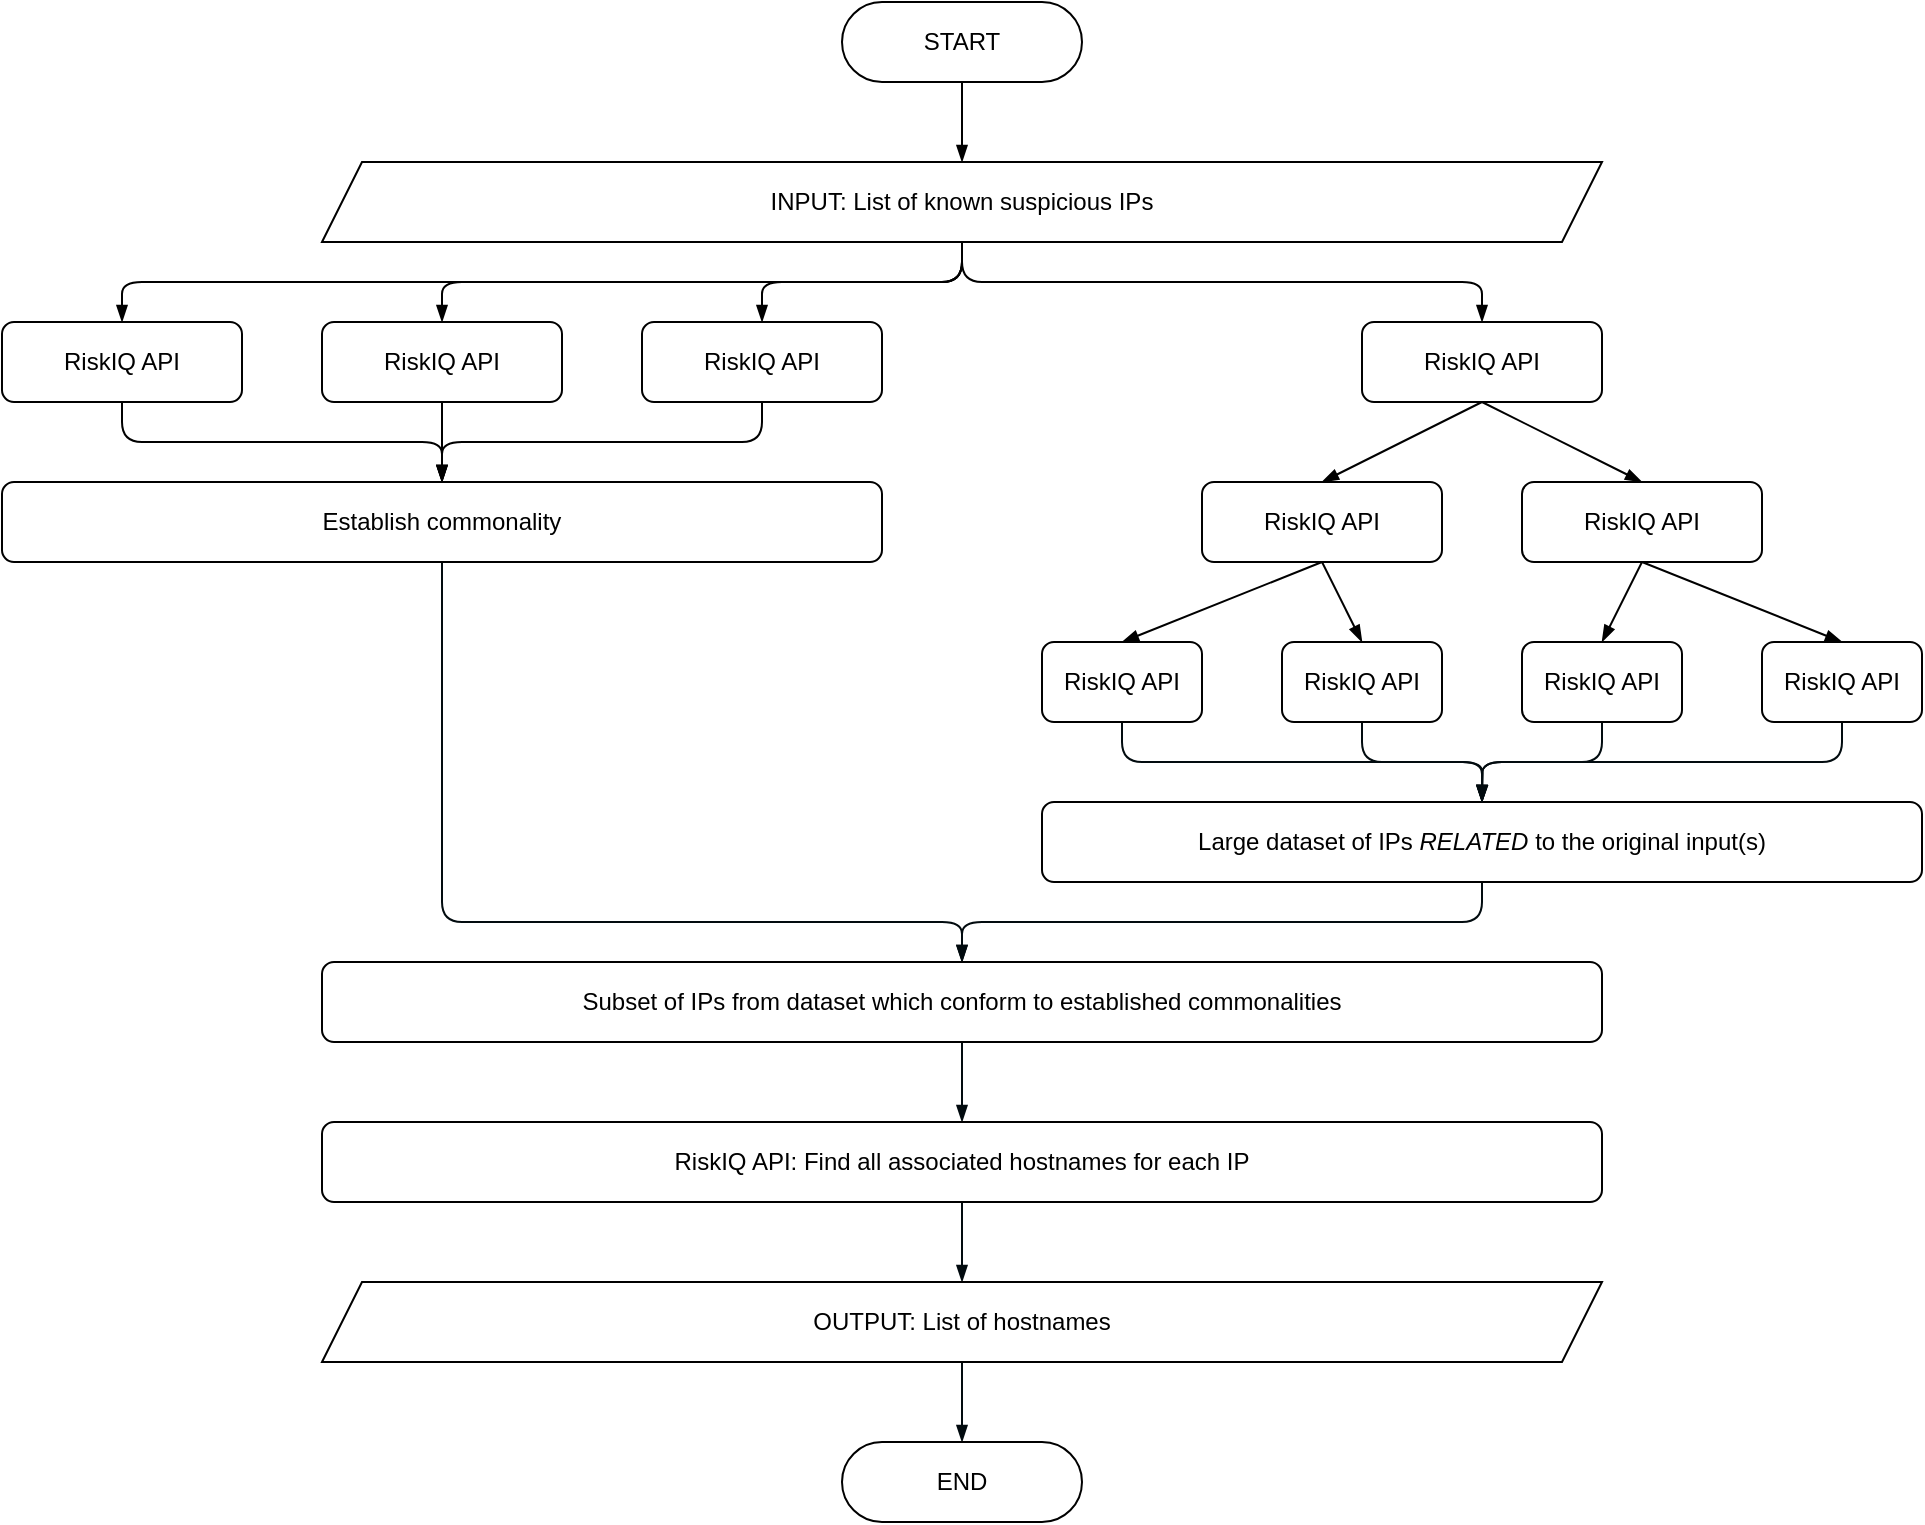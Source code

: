 <mxfile version="19.0.3" type="device"><diagram id="R0pxktYsBPaJWCJoTzAu" name="Page-1"><mxGraphModel dx="1088" dy="890" grid="1" gridSize="10" guides="1" tooltips="1" connect="1" arrows="1" fold="1" page="0" pageScale="1" pageWidth="827" pageHeight="1169" math="0" shadow="0"><root><mxCell id="0"/><mxCell id="1" parent="0"/><mxCell id="BfgOeEbDVLtfF6fvZTM3-8" style="edgeStyle=orthogonalEdgeStyle;rounded=1;orthogonalLoop=1;jettySize=auto;html=1;exitX=0.5;exitY=1;exitDx=0;exitDy=0;endArrow=blockThin;endFill=1;" parent="1" source="BfgOeEbDVLtfF6fvZTM3-1" target="BfgOeEbDVLtfF6fvZTM3-3" edge="1"><mxGeometry relative="1" as="geometry"/></mxCell><mxCell id="BfgOeEbDVLtfF6fvZTM3-1" value="START" style="rounded=1;whiteSpace=wrap;html=1;arcSize=50;" parent="1" vertex="1"><mxGeometry x="580" y="40" width="120" height="40" as="geometry"/></mxCell><mxCell id="BfgOeEbDVLtfF6fvZTM3-9" style="edgeStyle=orthogonalEdgeStyle;rounded=1;orthogonalLoop=1;jettySize=auto;html=1;exitX=0.5;exitY=1;exitDx=0;exitDy=0;entryX=0.5;entryY=0;entryDx=0;entryDy=0;endArrow=blockThin;endFill=1;" parent="1" source="BfgOeEbDVLtfF6fvZTM3-3" target="BfgOeEbDVLtfF6fvZTM3-5" edge="1"><mxGeometry relative="1" as="geometry"/></mxCell><mxCell id="BfgOeEbDVLtfF6fvZTM3-10" style="edgeStyle=orthogonalEdgeStyle;rounded=1;orthogonalLoop=1;jettySize=auto;html=1;exitX=0.5;exitY=1;exitDx=0;exitDy=0;endArrow=blockThin;endFill=1;" parent="1" source="BfgOeEbDVLtfF6fvZTM3-3" target="BfgOeEbDVLtfF6fvZTM3-6" edge="1"><mxGeometry relative="1" as="geometry"/></mxCell><mxCell id="BfgOeEbDVLtfF6fvZTM3-11" style="edgeStyle=orthogonalEdgeStyle;rounded=1;orthogonalLoop=1;jettySize=auto;html=1;exitX=0.5;exitY=1;exitDx=0;exitDy=0;endArrow=blockThin;endFill=1;" parent="1" source="BfgOeEbDVLtfF6fvZTM3-3" target="BfgOeEbDVLtfF6fvZTM3-7" edge="1"><mxGeometry relative="1" as="geometry"/></mxCell><mxCell id="BfgOeEbDVLtfF6fvZTM3-65" style="edgeStyle=orthogonalEdgeStyle;rounded=1;orthogonalLoop=1;jettySize=auto;html=1;exitX=0.5;exitY=1;exitDx=0;exitDy=0;entryX=0.5;entryY=0;entryDx=0;entryDy=0;endArrow=blockThin;endFill=1;" parent="1" source="BfgOeEbDVLtfF6fvZTM3-3" target="BfgOeEbDVLtfF6fvZTM3-44" edge="1"><mxGeometry relative="1" as="geometry"/></mxCell><mxCell id="BfgOeEbDVLtfF6fvZTM3-3" value="INPUT: List of known suspicious IPs" style="shape=parallelogram;perimeter=parallelogramPerimeter;whiteSpace=wrap;html=1;fixedSize=1;" parent="1" vertex="1"><mxGeometry x="320" y="120" width="640" height="40" as="geometry"/></mxCell><mxCell id="BfgOeEbDVLtfF6fvZTM3-17" style="edgeStyle=orthogonalEdgeStyle;rounded=1;orthogonalLoop=1;jettySize=auto;html=1;exitX=0.5;exitY=1;exitDx=0;exitDy=0;entryX=0.5;entryY=0;entryDx=0;entryDy=0;endArrow=blockThin;endFill=1;" parent="1" source="BfgOeEbDVLtfF6fvZTM3-5" target="BfgOeEbDVLtfF6fvZTM3-13" edge="1"><mxGeometry relative="1" as="geometry"/></mxCell><mxCell id="BfgOeEbDVLtfF6fvZTM3-5" value="RiskIQ API" style="rounded=1;whiteSpace=wrap;html=1;" parent="1" vertex="1"><mxGeometry x="480" y="200" width="120" height="40" as="geometry"/></mxCell><mxCell id="BfgOeEbDVLtfF6fvZTM3-16" style="edgeStyle=orthogonalEdgeStyle;rounded=1;orthogonalLoop=1;jettySize=auto;html=1;exitX=0.5;exitY=1;exitDx=0;exitDy=0;endArrow=blockThin;endFill=1;entryX=0.5;entryY=0;entryDx=0;entryDy=0;" parent="1" source="BfgOeEbDVLtfF6fvZTM3-6" target="BfgOeEbDVLtfF6fvZTM3-13" edge="1"><mxGeometry relative="1" as="geometry"><mxPoint x="300" y="280" as="targetPoint"/></mxGeometry></mxCell><mxCell id="BfgOeEbDVLtfF6fvZTM3-6" value="RiskIQ API" style="rounded=1;whiteSpace=wrap;html=1;" parent="1" vertex="1"><mxGeometry x="320" y="200" width="120" height="40" as="geometry"/></mxCell><mxCell id="BfgOeEbDVLtfF6fvZTM3-15" style="edgeStyle=orthogonalEdgeStyle;rounded=1;orthogonalLoop=1;jettySize=auto;html=1;exitX=0.5;exitY=1;exitDx=0;exitDy=0;entryX=0.5;entryY=0;entryDx=0;entryDy=0;endArrow=blockThin;endFill=1;" parent="1" source="BfgOeEbDVLtfF6fvZTM3-7" target="BfgOeEbDVLtfF6fvZTM3-13" edge="1"><mxGeometry relative="1" as="geometry"/></mxCell><mxCell id="BfgOeEbDVLtfF6fvZTM3-7" value="RiskIQ API" style="rounded=1;whiteSpace=wrap;html=1;" parent="1" vertex="1"><mxGeometry x="160" y="200" width="120" height="40" as="geometry"/></mxCell><mxCell id="BfgOeEbDVLtfF6fvZTM3-72" style="edgeStyle=orthogonalEdgeStyle;rounded=1;orthogonalLoop=1;jettySize=auto;html=1;exitX=0.5;exitY=1;exitDx=0;exitDy=0;entryX=0.5;entryY=0;entryDx=0;entryDy=0;endArrow=blockThin;endFill=1;strokeColor=#020B0F;" parent="1" source="BfgOeEbDVLtfF6fvZTM3-13" target="BfgOeEbDVLtfF6fvZTM3-71" edge="1"><mxGeometry relative="1" as="geometry"><Array as="points"><mxPoint x="380" y="500"/><mxPoint x="640" y="500"/></Array></mxGeometry></mxCell><mxCell id="BfgOeEbDVLtfF6fvZTM3-13" value="Establish commonality" style="rounded=1;whiteSpace=wrap;html=1;" parent="1" vertex="1"><mxGeometry x="160" y="280" width="440" height="40" as="geometry"/></mxCell><mxCell id="BfgOeEbDVLtfF6fvZTM3-73" style="edgeStyle=orthogonalEdgeStyle;rounded=1;orthogonalLoop=1;jettySize=auto;html=1;exitX=0.5;exitY=1;exitDx=0;exitDy=0;entryX=0.5;entryY=0;entryDx=0;entryDy=0;endArrow=blockThin;endFill=1;strokeColor=#020B0F;" parent="1" source="BfgOeEbDVLtfF6fvZTM3-22" target="BfgOeEbDVLtfF6fvZTM3-71" edge="1"><mxGeometry relative="1" as="geometry"/></mxCell><mxCell id="BfgOeEbDVLtfF6fvZTM3-22" value="Large dataset of IPs &lt;i&gt;RELATED&lt;/i&gt;&amp;nbsp;to the original input(s)" style="rounded=1;whiteSpace=wrap;html=1;" parent="1" vertex="1"><mxGeometry x="680" y="440" width="440" height="40" as="geometry"/></mxCell><mxCell id="BfgOeEbDVLtfF6fvZTM3-39" style="edgeStyle=none;rounded=0;orthogonalLoop=1;jettySize=auto;html=1;exitX=0.5;exitY=1;exitDx=0;exitDy=0;entryX=0.5;entryY=0;entryDx=0;entryDy=0;endArrow=blockThin;endFill=1;" parent="1" source="BfgOeEbDVLtfF6fvZTM3-41" target="BfgOeEbDVLtfF6fvZTM3-45" edge="1"><mxGeometry relative="1" as="geometry"/></mxCell><mxCell id="BfgOeEbDVLtfF6fvZTM3-40" style="edgeStyle=none;rounded=0;orthogonalLoop=1;jettySize=auto;html=1;exitX=0.5;exitY=1;exitDx=0;exitDy=0;entryX=0.5;entryY=0;entryDx=0;entryDy=0;endArrow=blockThin;endFill=1;" parent="1" source="BfgOeEbDVLtfF6fvZTM3-41" target="BfgOeEbDVLtfF6fvZTM3-49" edge="1"><mxGeometry relative="1" as="geometry"/></mxCell><mxCell id="BfgOeEbDVLtfF6fvZTM3-41" value="RiskIQ API" style="rounded=1;whiteSpace=wrap;html=1;" parent="1" vertex="1"><mxGeometry x="760" y="280" width="120" height="40" as="geometry"/></mxCell><mxCell id="BfgOeEbDVLtfF6fvZTM3-42" style="edgeStyle=none;rounded=0;orthogonalLoop=1;jettySize=auto;html=1;exitX=0.5;exitY=1;exitDx=0;exitDy=0;entryX=0.5;entryY=0;entryDx=0;entryDy=0;endArrow=blockThin;endFill=1;" parent="1" source="BfgOeEbDVLtfF6fvZTM3-44" target="BfgOeEbDVLtfF6fvZTM3-41" edge="1"><mxGeometry relative="1" as="geometry"/></mxCell><mxCell id="BfgOeEbDVLtfF6fvZTM3-43" style="edgeStyle=none;rounded=0;orthogonalLoop=1;jettySize=auto;html=1;exitX=0.5;exitY=1;exitDx=0;exitDy=0;endArrow=blockThin;endFill=1;entryX=0.5;entryY=0;entryDx=0;entryDy=0;" parent="1" source="BfgOeEbDVLtfF6fvZTM3-44" target="BfgOeEbDVLtfF6fvZTM3-48" edge="1"><mxGeometry relative="1" as="geometry"/></mxCell><mxCell id="BfgOeEbDVLtfF6fvZTM3-44" value="RiskIQ API" style="rounded=1;whiteSpace=wrap;html=1;" parent="1" vertex="1"><mxGeometry x="840" y="200" width="120" height="40" as="geometry"/></mxCell><mxCell id="BfgOeEbDVLtfF6fvZTM3-70" style="edgeStyle=orthogonalEdgeStyle;rounded=1;orthogonalLoop=1;jettySize=auto;html=1;exitX=0.5;exitY=1;exitDx=0;exitDy=0;entryX=0.5;entryY=0;entryDx=0;entryDy=0;endArrow=blockThin;endFill=1;strokeColor=#020B0F;" parent="1" source="BfgOeEbDVLtfF6fvZTM3-45" target="BfgOeEbDVLtfF6fvZTM3-22" edge="1"><mxGeometry relative="1" as="geometry"/></mxCell><mxCell id="BfgOeEbDVLtfF6fvZTM3-45" value="RiskIQ API" style="rounded=1;whiteSpace=wrap;html=1;" parent="1" vertex="1"><mxGeometry x="680" y="360" width="80" height="40" as="geometry"/></mxCell><mxCell id="BfgOeEbDVLtfF6fvZTM3-46" style="edgeStyle=none;rounded=0;orthogonalLoop=1;jettySize=auto;html=1;exitX=0.5;exitY=1;exitDx=0;exitDy=0;entryX=0.5;entryY=0;entryDx=0;entryDy=0;endArrow=blockThin;endFill=1;" parent="1" source="BfgOeEbDVLtfF6fvZTM3-48" target="BfgOeEbDVLtfF6fvZTM3-50" edge="1"><mxGeometry relative="1" as="geometry"/></mxCell><mxCell id="BfgOeEbDVLtfF6fvZTM3-47" style="edgeStyle=none;rounded=0;orthogonalLoop=1;jettySize=auto;html=1;exitX=0.5;exitY=1;exitDx=0;exitDy=0;entryX=0.5;entryY=0;entryDx=0;entryDy=0;endArrow=blockThin;endFill=1;" parent="1" source="BfgOeEbDVLtfF6fvZTM3-48" target="BfgOeEbDVLtfF6fvZTM3-51" edge="1"><mxGeometry relative="1" as="geometry"/></mxCell><mxCell id="BfgOeEbDVLtfF6fvZTM3-48" value="RiskIQ API" style="rounded=1;whiteSpace=wrap;html=1;" parent="1" vertex="1"><mxGeometry x="920" y="280" width="120" height="40" as="geometry"/></mxCell><mxCell id="BfgOeEbDVLtfF6fvZTM3-69" style="edgeStyle=orthogonalEdgeStyle;rounded=1;orthogonalLoop=1;jettySize=auto;html=1;exitX=0.5;exitY=1;exitDx=0;exitDy=0;endArrow=blockThin;endFill=1;strokeColor=#020B0F;" parent="1" source="BfgOeEbDVLtfF6fvZTM3-49" edge="1"><mxGeometry relative="1" as="geometry"><mxPoint x="900" y="440" as="targetPoint"/></mxGeometry></mxCell><mxCell id="BfgOeEbDVLtfF6fvZTM3-49" value="RiskIQ API" style="rounded=1;whiteSpace=wrap;html=1;" parent="1" vertex="1"><mxGeometry x="800" y="360" width="80" height="40" as="geometry"/></mxCell><mxCell id="BfgOeEbDVLtfF6fvZTM3-67" style="edgeStyle=orthogonalEdgeStyle;rounded=1;orthogonalLoop=1;jettySize=auto;html=1;exitX=0.5;exitY=1;exitDx=0;exitDy=0;entryX=0.5;entryY=0;entryDx=0;entryDy=0;endArrow=blockThin;endFill=1;strokeColor=#020B0F;fillColor=#b1ddf0;" parent="1" source="BfgOeEbDVLtfF6fvZTM3-50" target="BfgOeEbDVLtfF6fvZTM3-22" edge="1"><mxGeometry relative="1" as="geometry"/></mxCell><mxCell id="BfgOeEbDVLtfF6fvZTM3-50" value="RiskIQ API" style="rounded=1;whiteSpace=wrap;html=1;" parent="1" vertex="1"><mxGeometry x="920" y="360" width="80" height="40" as="geometry"/></mxCell><mxCell id="BfgOeEbDVLtfF6fvZTM3-68" style="edgeStyle=orthogonalEdgeStyle;rounded=1;orthogonalLoop=1;jettySize=auto;html=1;exitX=0.5;exitY=1;exitDx=0;exitDy=0;entryX=0.5;entryY=0;entryDx=0;entryDy=0;endArrow=blockThin;endFill=1;strokeColor=#020B0F;" parent="1" source="BfgOeEbDVLtfF6fvZTM3-51" target="BfgOeEbDVLtfF6fvZTM3-22" edge="1"><mxGeometry relative="1" as="geometry"/></mxCell><mxCell id="BfgOeEbDVLtfF6fvZTM3-51" value="RiskIQ API" style="rounded=1;whiteSpace=wrap;html=1;" parent="1" vertex="1"><mxGeometry x="1040" y="360" width="80" height="40" as="geometry"/></mxCell><mxCell id="BfgOeEbDVLtfF6fvZTM3-75" style="edgeStyle=orthogonalEdgeStyle;rounded=1;orthogonalLoop=1;jettySize=auto;html=1;exitX=0.5;exitY=1;exitDx=0;exitDy=0;endArrow=blockThin;endFill=1;strokeColor=#020B0F;" parent="1" source="BfgOeEbDVLtfF6fvZTM3-71" target="BfgOeEbDVLtfF6fvZTM3-74" edge="1"><mxGeometry relative="1" as="geometry"/></mxCell><mxCell id="BfgOeEbDVLtfF6fvZTM3-71" value="Subset of IPs from dataset which conform to established commonalities" style="rounded=1;whiteSpace=wrap;html=1;" parent="1" vertex="1"><mxGeometry x="320" y="520" width="640" height="40" as="geometry"/></mxCell><mxCell id="BfgOeEbDVLtfF6fvZTM3-78" style="edgeStyle=orthogonalEdgeStyle;rounded=1;orthogonalLoop=1;jettySize=auto;html=1;exitX=0.5;exitY=1;exitDx=0;exitDy=0;entryX=0.5;entryY=0;entryDx=0;entryDy=0;endArrow=blockThin;endFill=1;strokeColor=#020B0F;" parent="1" source="BfgOeEbDVLtfF6fvZTM3-74" target="BfgOeEbDVLtfF6fvZTM3-76" edge="1"><mxGeometry relative="1" as="geometry"/></mxCell><mxCell id="BfgOeEbDVLtfF6fvZTM3-74" value="RiskIQ API: Find all associated hostnames for each IP" style="rounded=1;whiteSpace=wrap;html=1;" parent="1" vertex="1"><mxGeometry x="320" y="600" width="640" height="40" as="geometry"/></mxCell><mxCell id="BfgOeEbDVLtfF6fvZTM3-79" style="edgeStyle=orthogonalEdgeStyle;rounded=1;orthogonalLoop=1;jettySize=auto;html=1;exitX=0.5;exitY=1;exitDx=0;exitDy=0;entryX=0.5;entryY=0;entryDx=0;entryDy=0;endArrow=blockThin;endFill=1;strokeColor=#020B0F;" parent="1" source="BfgOeEbDVLtfF6fvZTM3-76" target="BfgOeEbDVLtfF6fvZTM3-77" edge="1"><mxGeometry relative="1" as="geometry"/></mxCell><mxCell id="BfgOeEbDVLtfF6fvZTM3-76" value="OUTPUT: List of hostnames" style="shape=parallelogram;perimeter=parallelogramPerimeter;whiteSpace=wrap;html=1;fixedSize=1;" parent="1" vertex="1"><mxGeometry x="320" y="680" width="640" height="40" as="geometry"/></mxCell><mxCell id="BfgOeEbDVLtfF6fvZTM3-77" value="END" style="rounded=1;whiteSpace=wrap;html=1;arcSize=50;" parent="1" vertex="1"><mxGeometry x="580" y="760" width="120" height="40" as="geometry"/></mxCell></root></mxGraphModel></diagram></mxfile>